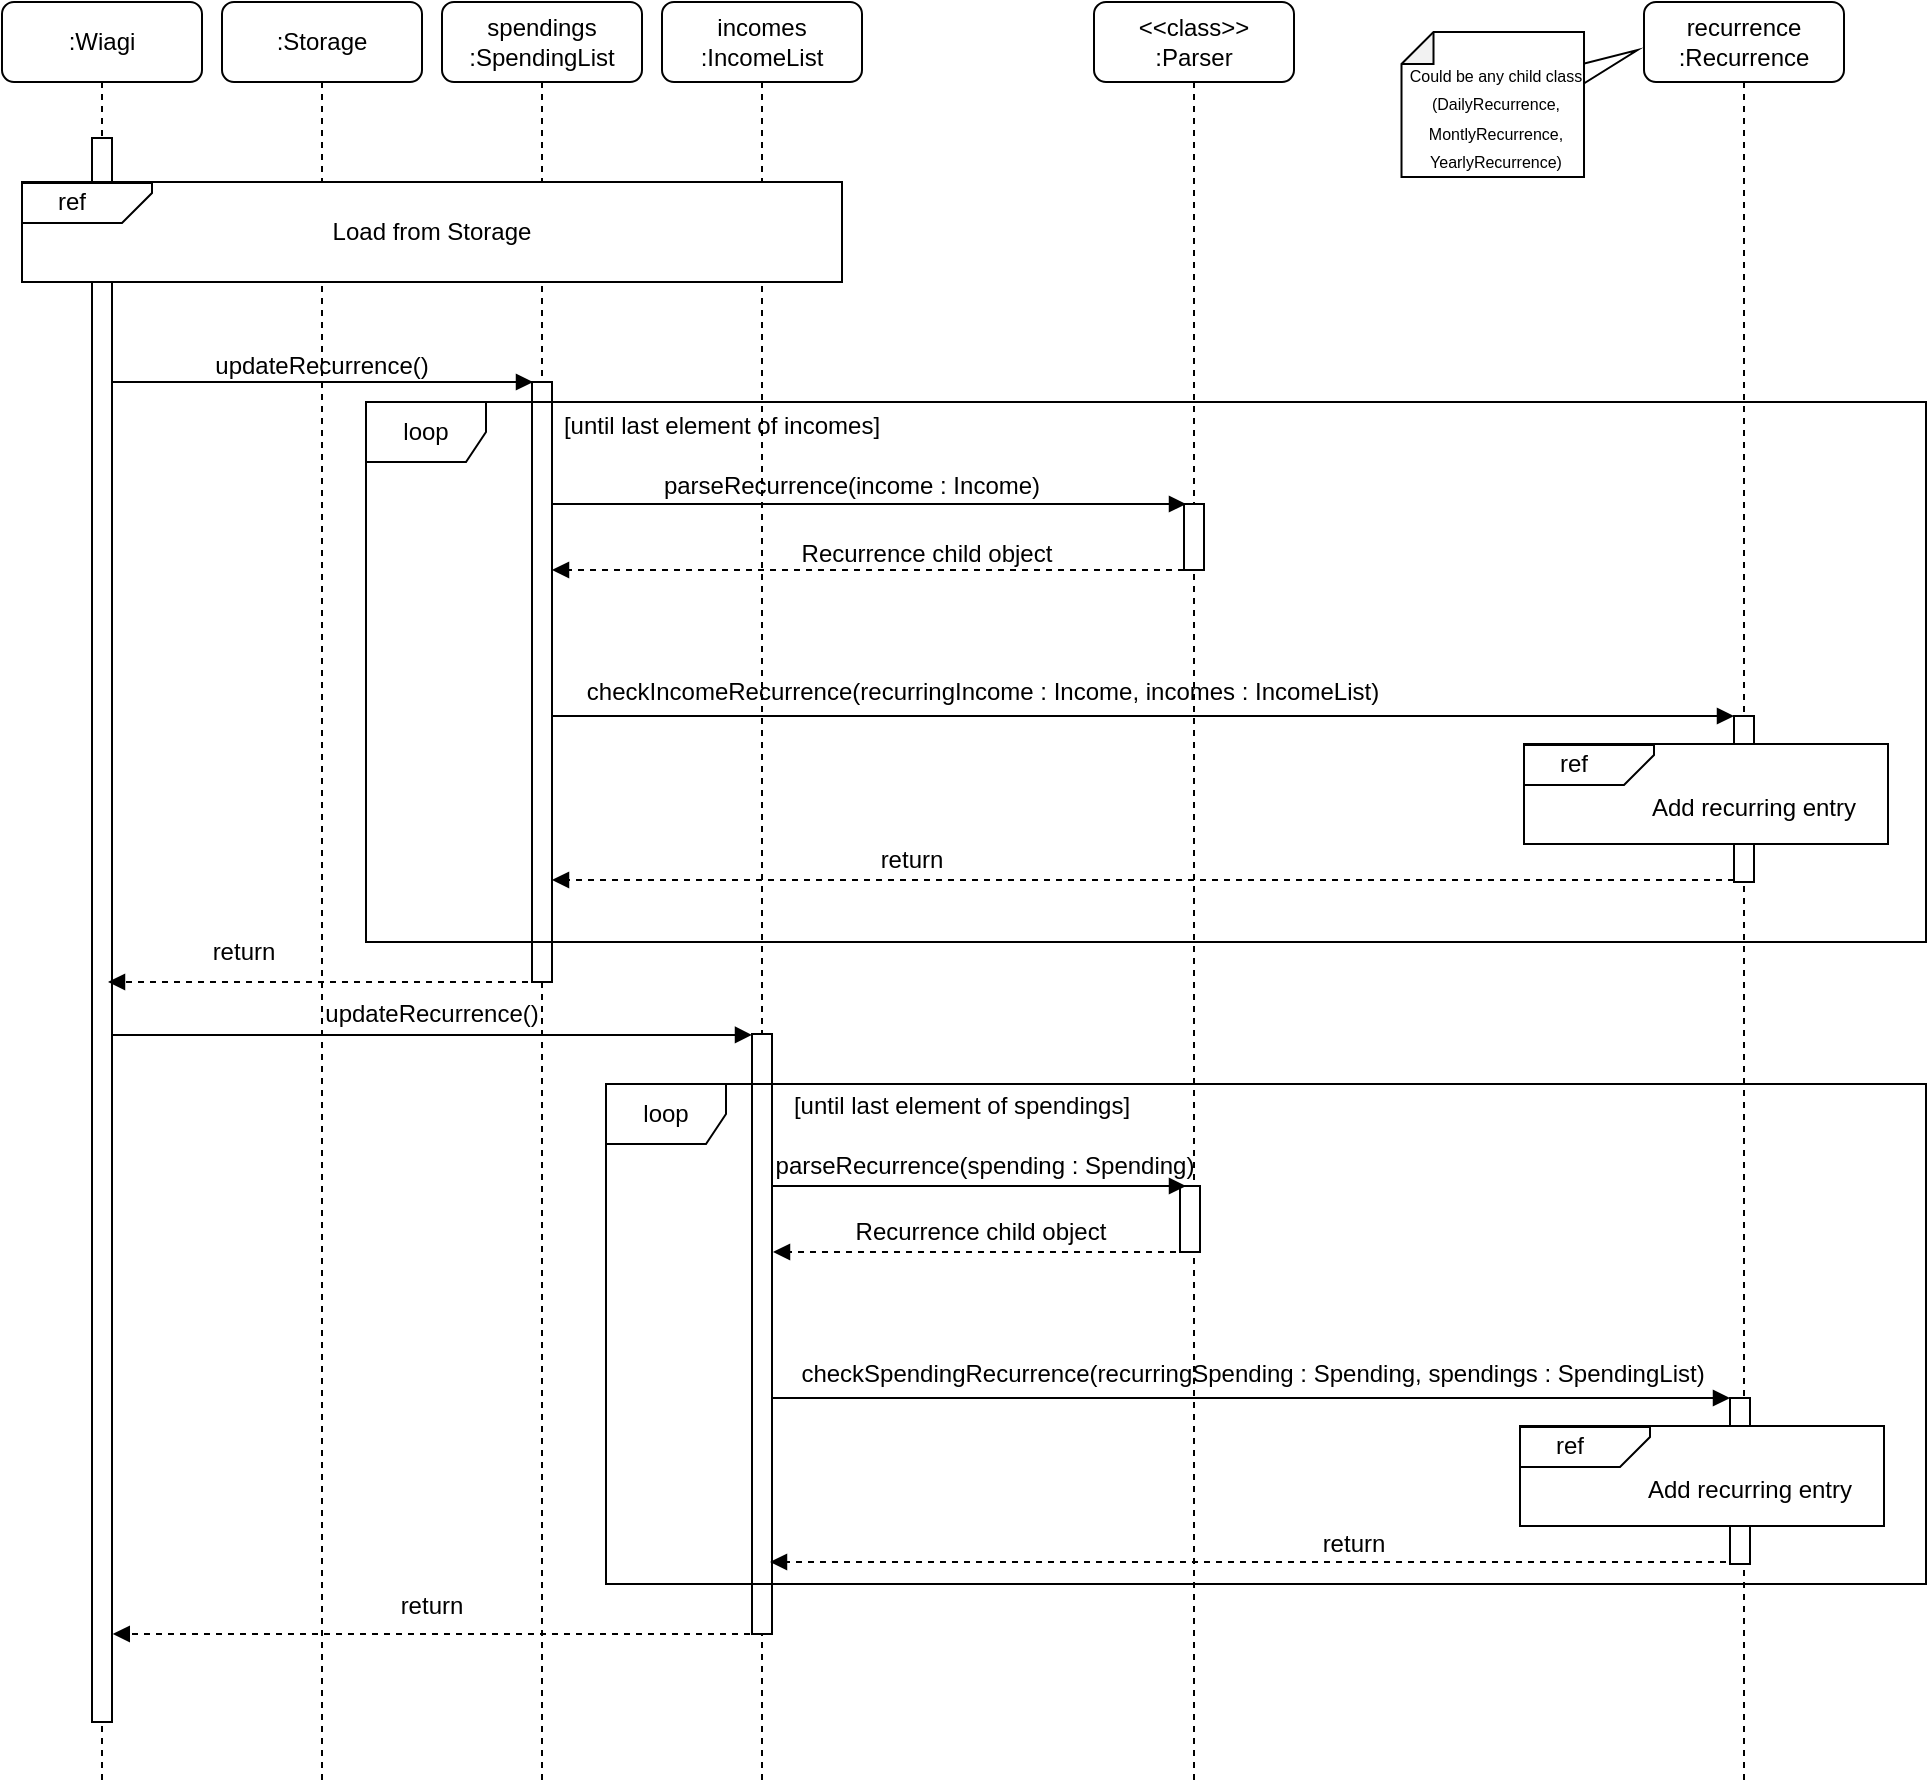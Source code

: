 <mxGraphModel dx="852" dy="412" grid="1" gridSize="10" guides="1" tooltips="1" connect="1" arrows="1" fold="1" page="1" pageScale="1" pageWidth="850" pageHeight="1100" math="0" shadow="0">
  <root>
    <mxCell id="0" />
    <mxCell id="1" parent="0" />
    <mxCell id="OrjKXsVGAu7espUL8Ltw-1" value="incomes :IncomeList" style="shape=umlLifeline;rounded=1;perimeter=lifelinePerimeter;whiteSpace=wrap;html=1;container=0;dropTarget=0;collapsible=0;recursiveResize=0;outlineConnect=0;portConstraint=eastwest;newEdgeStyle={&quot;edgeStyle&quot;:&quot;elbowEdgeStyle&quot;,&quot;elbow&quot;:&quot;vertical&quot;,&quot;curved&quot;:0,&quot;rounded&quot;:0};" parent="1" vertex="1">
      <mxGeometry x="338" y="40" width="100" height="890" as="geometry" />
    </mxCell>
    <mxCell id="OrjKXsVGAu7espUL8Ltw-112" value="" style="html=1;points=[];perimeter=orthogonalPerimeter;outlineConnect=0;targetShapes=umlLifeline;portConstraint=eastwest;newEdgeStyle={&quot;edgeStyle&quot;:&quot;elbowEdgeStyle&quot;,&quot;elbow&quot;:&quot;vertical&quot;,&quot;curved&quot;:0,&quot;rounded&quot;:0};" parent="1" vertex="1">
      <mxGeometry x="383" y="556" width="10" height="300" as="geometry" />
    </mxCell>
    <mxCell id="aM9ryv3xv72pqoxQDRHE-1" value=":Storage" style="shape=umlLifeline;rounded=1;perimeter=lifelinePerimeter;whiteSpace=wrap;html=1;container=0;dropTarget=0;collapsible=0;recursiveResize=0;outlineConnect=0;portConstraint=eastwest;newEdgeStyle={&quot;edgeStyle&quot;:&quot;elbowEdgeStyle&quot;,&quot;elbow&quot;:&quot;vertical&quot;,&quot;curved&quot;:0,&quot;rounded&quot;:0};" parent="1" vertex="1">
      <mxGeometry x="118" y="40" width="100" height="890" as="geometry" />
    </mxCell>
    <mxCell id="aM9ryv3xv72pqoxQDRHE-5" value="spendings :SpendingList" style="shape=umlLifeline;rounded=1;perimeter=lifelinePerimeter;whiteSpace=wrap;html=1;container=0;dropTarget=0;collapsible=0;recursiveResize=0;outlineConnect=0;portConstraint=eastwest;newEdgeStyle={&quot;edgeStyle&quot;:&quot;elbowEdgeStyle&quot;,&quot;elbow&quot;:&quot;vertical&quot;,&quot;curved&quot;:0,&quot;rounded&quot;:0};" parent="1" vertex="1">
      <mxGeometry x="228" y="40" width="100" height="890" as="geometry" />
    </mxCell>
    <mxCell id="OrjKXsVGAu7espUL8Ltw-9" value=":Wiagi" style="shape=umlLifeline;rounded=1;perimeter=lifelinePerimeter;whiteSpace=wrap;html=1;container=0;dropTarget=0;collapsible=0;recursiveResize=0;outlineConnect=0;portConstraint=eastwest;newEdgeStyle={&quot;edgeStyle&quot;:&quot;elbowEdgeStyle&quot;,&quot;elbow&quot;:&quot;vertical&quot;,&quot;curved&quot;:0,&quot;rounded&quot;:0};" parent="1" vertex="1">
      <mxGeometry x="8" y="40" width="100" height="890" as="geometry" />
    </mxCell>
    <mxCell id="aM9ryv3xv72pqoxQDRHE-2" value="" style="html=1;points=[];perimeter=orthogonalPerimeter;outlineConnect=0;targetShapes=umlLifeline;portConstraint=eastwest;newEdgeStyle={&quot;edgeStyle&quot;:&quot;elbowEdgeStyle&quot;,&quot;elbow&quot;:&quot;vertical&quot;,&quot;curved&quot;:0,&quot;rounded&quot;:0};" parent="OrjKXsVGAu7espUL8Ltw-9" vertex="1">
      <mxGeometry x="45" y="68" width="10" height="792" as="geometry" />
    </mxCell>
    <mxCell id="OrjKXsVGAu7espUL8Ltw-2" value="Load from Storage" style="rounded=0;whiteSpace=wrap;html=1;" parent="1" vertex="1">
      <mxGeometry x="18" y="130" width="410" height="50" as="geometry" />
    </mxCell>
    <mxCell id="OrjKXsVGAu7espUL8Ltw-3" value="" style="shape=card;whiteSpace=wrap;html=1;rotation=90;size=15;flipV=0;flipH=1;" parent="1" vertex="1">
      <mxGeometry x="40.5" y="108" width="20" height="65" as="geometry" />
    </mxCell>
    <mxCell id="OrjKXsVGAu7espUL8Ltw-6" value="ref" style="text;html=1;align=center;verticalAlign=middle;whiteSpace=wrap;rounded=0;" parent="1" vertex="1">
      <mxGeometry x="25" y="130" width="36" height="20" as="geometry" />
    </mxCell>
    <mxCell id="OrjKXsVGAu7espUL8Ltw-11" value="" style="endArrow=block;html=1;rounded=0;endFill=1;" parent="1" source="aM9ryv3xv72pqoxQDRHE-2" edge="1">
      <mxGeometry width="50" height="50" relative="1" as="geometry">
        <mxPoint x="68" y="230" as="sourcePoint" />
        <mxPoint x="273.5" y="230" as="targetPoint" />
      </mxGeometry>
    </mxCell>
    <mxCell id="OrjKXsVGAu7espUL8Ltw-12" value="" style="html=1;points=[];perimeter=orthogonalPerimeter;outlineConnect=0;targetShapes=umlLifeline;portConstraint=eastwest;newEdgeStyle={&quot;edgeStyle&quot;:&quot;elbowEdgeStyle&quot;,&quot;elbow&quot;:&quot;vertical&quot;,&quot;curved&quot;:0,&quot;rounded&quot;:0};" parent="1" vertex="1">
      <mxGeometry x="273" y="230" width="10" height="300" as="geometry" />
    </mxCell>
    <mxCell id="OrjKXsVGAu7espUL8Ltw-13" value="updateRecurrence()" style="text;html=1;align=center;verticalAlign=middle;whiteSpace=wrap;rounded=0;" parent="1" vertex="1">
      <mxGeometry x="138" y="207" width="60" height="30" as="geometry" />
    </mxCell>
    <mxCell id="OrjKXsVGAu7espUL8Ltw-14" value="&amp;lt;&amp;lt;class&amp;gt;&amp;gt;&lt;br&gt;:Parser" style="shape=umlLifeline;rounded=1;perimeter=lifelinePerimeter;whiteSpace=wrap;html=1;container=0;dropTarget=0;collapsible=0;recursiveResize=0;outlineConnect=0;portConstraint=eastwest;newEdgeStyle={&quot;edgeStyle&quot;:&quot;elbowEdgeStyle&quot;,&quot;elbow&quot;:&quot;vertical&quot;,&quot;curved&quot;:0,&quot;rounded&quot;:0};" parent="1" vertex="1">
      <mxGeometry x="554" y="40" width="100" height="890" as="geometry" />
    </mxCell>
    <mxCell id="OrjKXsVGAu7espUL8Ltw-23" value="recurrence :Recurrence&lt;span style=&quot;color: rgba(0, 0, 0, 0); font-family: monospace; font-size: 0px; text-align: start; text-wrap-mode: nowrap;&quot;&gt;%3CmxGraphModel%3E%3Croot%3E%3CmxCell%20id%3D%220%22%2F%3E%3CmxCell%20id%3D%221%22%20parent%3D%220%22%2F%3E%3CmxCell%20id%3D%222%22%20value%3D%22%26amp%3Blt%3B%26amp%3Blt%3Bclass%26amp%3Bgt%3B%26amp%3Bgt%3B%26lt%3Bbr%26gt%3B%3AParser%22%20style%3D%22shape%3DumlLifeline%3Bperimeter%3DlifelinePerimeter%3BwhiteSpace%3Dwrap%3Bhtml%3D1%3Bcontainer%3D0%3BdropTarget%3D0%3Bcollapsible%3D0%3BrecursiveResize%3D0%3BoutlineConnect%3D0%3BportConstraint%3Deastwest%3BnewEdgeStyle%3D%7B%26quot%3BedgeStyle%26quot%3B%3A%26quot%3BelbowEdgeStyle%26quot%3B%2C%26quot%3Belbow%26quot%3B%3A%26quot%3Bvertical%26quot%3B%2C%26quot%3Bcurved%26quot%3B%3A0%2C%26quot%3Brounded%26quot%3B%3A0%7D%3B%22%20vertex%3D%221%22%20parent%3D%221%22%3E%3CmxGeometry%20x%3D%22509%22%20y%3D%2240%22%20width%3D%22100%22%20height%3D%22390%22%20as%3D%22geometry%22%2F%3E%3C%2FmxCell%3E%3CmxCell%20id%3D%223%22%20value%3D%22%22%20style%3D%22html%3D1%3Bpoints%3D%5B%5D%3Bperimeter%3DorthogonalPerimeter%3BoutlineConnect%3D0%3BtargetShapes%3DumlLifeline%3BportConstraint%3Deastwest%3BnewEdgeStyle%3D%7B%26quot%3BedgeStyle%26quot%3B%3A%26quot%3BelbowEdgeStyle%26quot%3B%2C%26quot%3Belbow%26quot%3B%3A%26quot%3Bvertical%26quot%3B%2C%26quot%3Bcurved%26quot%3B%3A0%2C%26quot%3Brounded%26quot%3B%3A0%7D%3B%22%20vertex%3D%221%22%20parent%3D%222%22%3E%3CmxGeometry%20x%3D%2245%22%20y%3D%22202%22%20width%3D%2210%22%20height%3D%2233%22%20as%3D%22geometry%22%2F%3E%3C%2FmxCell%3E%3C%2Froot%3E%3C%2FmxGraphModel%3E&lt;/span&gt;" style="shape=umlLifeline;rounded=1;perimeter=lifelinePerimeter;whiteSpace=wrap;html=1;container=0;dropTarget=0;collapsible=0;recursiveResize=0;outlineConnect=0;portConstraint=eastwest;newEdgeStyle={&quot;edgeStyle&quot;:&quot;elbowEdgeStyle&quot;,&quot;elbow&quot;:&quot;vertical&quot;,&quot;curved&quot;:0,&quot;rounded&quot;:0};" parent="1" vertex="1">
      <mxGeometry x="829" y="40" width="100" height="890" as="geometry" />
    </mxCell>
    <mxCell id="OrjKXsVGAu7espUL8Ltw-49" value="" style="shape=callout;whiteSpace=wrap;html=1;perimeter=calloutPerimeter;base=10;size=27;position=0.62;rotation=-90;position2=0.9;" parent="1" vertex="1">
      <mxGeometry x="743.69" y="36" width="60" height="104.12" as="geometry" />
    </mxCell>
    <mxCell id="OrjKXsVGAu7espUL8Ltw-50" value="" style="shape=note;whiteSpace=wrap;html=1;backgroundOutline=1;darkOpacity=0.05;rotation=-90;size=16;" parent="1" vertex="1">
      <mxGeometry x="717.13" y="45.63" width="72.5" height="91.25" as="geometry" />
    </mxCell>
    <mxCell id="OrjKXsVGAu7espUL8Ltw-51" value="&lt;font style=&quot;font-size: 8px;&quot;&gt;Could be any child class (DailyRecurrence, MontlyRecurrence, YearlyRecurrence)&lt;/font&gt;" style="text;html=1;align=center;verticalAlign=middle;whiteSpace=wrap;rounded=0;" parent="1" vertex="1">
      <mxGeometry x="702.38" y="82" width="105.62" height="30" as="geometry" />
    </mxCell>
    <mxCell id="OrjKXsVGAu7espUL8Ltw-76" value="" style="html=1;points=[];perimeter=orthogonalPerimeter;outlineConnect=0;targetShapes=umlLifeline;portConstraint=eastwest;newEdgeStyle={&quot;edgeStyle&quot;:&quot;elbowEdgeStyle&quot;,&quot;elbow&quot;:&quot;vertical&quot;,&quot;curved&quot;:0,&quot;rounded&quot;:0};" parent="1" vertex="1">
      <mxGeometry x="599" y="291" width="10" height="33" as="geometry" />
    </mxCell>
    <mxCell id="OrjKXsVGAu7espUL8Ltw-77" value="" style="endArrow=block;html=1;rounded=0;endFill=1;" parent="1" edge="1">
      <mxGeometry width="50" height="50" relative="1" as="geometry">
        <mxPoint x="283" y="291" as="sourcePoint" />
        <mxPoint x="600" y="291" as="targetPoint" />
      </mxGeometry>
    </mxCell>
    <mxCell id="OrjKXsVGAu7espUL8Ltw-78" value="parseRecurrence(income : Income&lt;span style=&quot;background-color: initial;&quot;&gt;)&lt;/span&gt;" style="text;html=1;align=center;verticalAlign=middle;whiteSpace=wrap;rounded=0;" parent="1" vertex="1">
      <mxGeometry x="328" y="267" width="210" height="30" as="geometry" />
    </mxCell>
    <mxCell id="OrjKXsVGAu7espUL8Ltw-79" value="" style="endArrow=block;dashed=1;html=1;rounded=0;endFill=1;" parent="1" source="OrjKXsVGAu7espUL8Ltw-76" edge="1">
      <mxGeometry width="50" height="50" relative="1" as="geometry">
        <mxPoint x="493" y="324" as="sourcePoint" />
        <mxPoint x="283" y="324" as="targetPoint" />
      </mxGeometry>
    </mxCell>
    <mxCell id="OrjKXsVGAu7espUL8Ltw-80" value="Recurrence child object" style="text;html=1;align=center;verticalAlign=middle;whiteSpace=wrap;rounded=0;" parent="1" vertex="1">
      <mxGeometry x="373" y="301" width="195" height="30" as="geometry" />
    </mxCell>
    <mxCell id="OrjKXsVGAu7espUL8Ltw-81" value="" style="html=1;points=[];perimeter=orthogonalPerimeter;outlineConnect=0;targetShapes=umlLifeline;portConstraint=eastwest;newEdgeStyle={&quot;edgeStyle&quot;:&quot;elbowEdgeStyle&quot;,&quot;elbow&quot;:&quot;vertical&quot;,&quot;curved&quot;:0,&quot;rounded&quot;:0};" parent="1" vertex="1">
      <mxGeometry x="874" y="397" width="10" height="83" as="geometry" />
    </mxCell>
    <mxCell id="OrjKXsVGAu7espUL8Ltw-82" value="" style="endArrow=block;html=1;rounded=0;endFill=1;" parent="1" target="OrjKXsVGAu7espUL8Ltw-81" edge="1">
      <mxGeometry width="50" height="50" relative="1" as="geometry">
        <mxPoint x="283" y="397" as="sourcePoint" />
        <mxPoint x="720" y="397" as="targetPoint" />
      </mxGeometry>
    </mxCell>
    <mxCell id="OrjKXsVGAu7espUL8Ltw-84" value="checkIncomeRecurrence(recurringIncome : Income, incomes : IncomeList)" style="text;html=1;align=center;verticalAlign=middle;whiteSpace=wrap;rounded=0;" parent="1" vertex="1">
      <mxGeometry x="281.5" y="370" width="433" height="30" as="geometry" />
    </mxCell>
    <mxCell id="OrjKXsVGAu7espUL8Ltw-85" value="loop" style="shape=umlFrame;whiteSpace=wrap;html=1;pointerEvents=0;" parent="1" vertex="1">
      <mxGeometry x="190" y="240" width="780" height="270" as="geometry" />
    </mxCell>
    <mxCell id="OrjKXsVGAu7espUL8Ltw-86" value="[until last element of incomes]" style="text;html=1;align=center;verticalAlign=middle;whiteSpace=wrap;rounded=0;" parent="1" vertex="1">
      <mxGeometry x="263" y="237" width="210" height="30" as="geometry" />
    </mxCell>
    <mxCell id="OrjKXsVGAu7espUL8Ltw-87" value="" style="rounded=0;whiteSpace=wrap;html=1;" parent="1" vertex="1">
      <mxGeometry x="769" y="411" width="182" height="50" as="geometry" />
    </mxCell>
    <mxCell id="OrjKXsVGAu7espUL8Ltw-88" value="" style="shape=card;whiteSpace=wrap;html=1;rotation=90;size=15;flipV=0;flipH=1;" parent="1" vertex="1">
      <mxGeometry x="791.5" y="389" width="20" height="65" as="geometry" />
    </mxCell>
    <mxCell id="OrjKXsVGAu7espUL8Ltw-89" value="ref" style="text;html=1;align=center;verticalAlign=middle;whiteSpace=wrap;rounded=0;" parent="1" vertex="1">
      <mxGeometry x="776" y="411" width="36" height="20" as="geometry" />
    </mxCell>
    <mxCell id="OrjKXsVGAu7espUL8Ltw-90" value="Add recurring entry" style="text;html=1;align=center;verticalAlign=middle;whiteSpace=wrap;rounded=0;" parent="1" vertex="1">
      <mxGeometry x="829" y="430" width="110" height="26" as="geometry" />
    </mxCell>
    <mxCell id="OrjKXsVGAu7espUL8Ltw-91" value="" style="endArrow=block;dashed=1;html=1;rounded=0;endFill=1;" parent="1" source="OrjKXsVGAu7espUL8Ltw-81" edge="1">
      <mxGeometry width="50" height="50" relative="1" as="geometry">
        <mxPoint x="870" y="479" as="sourcePoint" />
        <mxPoint x="283" y="479" as="targetPoint" />
      </mxGeometry>
    </mxCell>
    <mxCell id="OrjKXsVGAu7espUL8Ltw-92" value="return" style="text;html=1;align=center;verticalAlign=middle;whiteSpace=wrap;rounded=0;" parent="1" vertex="1">
      <mxGeometry x="433" y="453" width="60" height="31" as="geometry" />
    </mxCell>
    <mxCell id="OrjKXsVGAu7espUL8Ltw-93" value="" style="html=1;points=[];perimeter=orthogonalPerimeter;outlineConnect=0;targetShapes=umlLifeline;portConstraint=eastwest;newEdgeStyle={&quot;edgeStyle&quot;:&quot;elbowEdgeStyle&quot;,&quot;elbow&quot;:&quot;vertical&quot;,&quot;curved&quot;:0,&quot;rounded&quot;:0};" parent="1" vertex="1">
      <mxGeometry x="597" y="632" width="10" height="33" as="geometry" />
    </mxCell>
    <mxCell id="OrjKXsVGAu7espUL8Ltw-94" value="" style="endArrow=block;html=1;rounded=0;endFill=1;" parent="1" edge="1">
      <mxGeometry width="50" height="50" relative="1" as="geometry">
        <mxPoint x="393" y="632" as="sourcePoint" />
        <mxPoint x="600" y="632" as="targetPoint" />
      </mxGeometry>
    </mxCell>
    <mxCell id="OrjKXsVGAu7espUL8Ltw-95" value="parseRecurrence(spending : Spending&lt;span style=&quot;background-color: initial;&quot;&gt;)&lt;/span&gt;" style="text;html=1;align=center;verticalAlign=middle;whiteSpace=wrap;rounded=0;" parent="1" vertex="1">
      <mxGeometry x="389" y="607" width="221" height="30" as="geometry" />
    </mxCell>
    <mxCell id="OrjKXsVGAu7espUL8Ltw-96" value="" style="endArrow=block;dashed=1;html=1;rounded=0;endFill=1;" parent="1" edge="1">
      <mxGeometry width="50" height="50" relative="1" as="geometry">
        <mxPoint x="607.0" y="665" as="sourcePoint" />
        <mxPoint x="393.5" y="665" as="targetPoint" />
      </mxGeometry>
    </mxCell>
    <mxCell id="OrjKXsVGAu7espUL8Ltw-97" value="Recurrence child object" style="text;html=1;align=center;verticalAlign=middle;whiteSpace=wrap;rounded=0;" parent="1" vertex="1">
      <mxGeometry x="400" y="640" width="195" height="30" as="geometry" />
    </mxCell>
    <mxCell id="OrjKXsVGAu7espUL8Ltw-98" value="" style="html=1;points=[];perimeter=orthogonalPerimeter;outlineConnect=0;targetShapes=umlLifeline;portConstraint=eastwest;newEdgeStyle={&quot;edgeStyle&quot;:&quot;elbowEdgeStyle&quot;,&quot;elbow&quot;:&quot;vertical&quot;,&quot;curved&quot;:0,&quot;rounded&quot;:0};" parent="1" vertex="1">
      <mxGeometry x="872" y="738" width="10" height="83" as="geometry" />
    </mxCell>
    <mxCell id="OrjKXsVGAu7espUL8Ltw-99" value="" style="endArrow=block;html=1;rounded=0;endFill=1;" parent="1" source="OrjKXsVGAu7espUL8Ltw-112" target="OrjKXsVGAu7espUL8Ltw-98" edge="1">
      <mxGeometry width="50" height="50" relative="1" as="geometry">
        <mxPoint x="281" y="738" as="sourcePoint" />
        <mxPoint x="718" y="738" as="targetPoint" />
      </mxGeometry>
    </mxCell>
    <mxCell id="OrjKXsVGAu7espUL8Ltw-101" value="checkSpendingRecurrence(recurringSpending : Spending, spendings : SpendingList)" style="text;html=1;align=center;verticalAlign=middle;whiteSpace=wrap;rounded=0;" parent="1" vertex="1">
      <mxGeometry x="392.5" y="711" width="481" height="30" as="geometry" />
    </mxCell>
    <mxCell id="OrjKXsVGAu7espUL8Ltw-102" value="loop" style="shape=umlFrame;whiteSpace=wrap;html=1;pointerEvents=0;" parent="1" vertex="1">
      <mxGeometry x="310" y="581" width="660" height="250" as="geometry" />
    </mxCell>
    <mxCell id="OrjKXsVGAu7espUL8Ltw-103" value="[until last element of spendings]" style="text;html=1;align=center;verticalAlign=middle;whiteSpace=wrap;rounded=0;" parent="1" vertex="1">
      <mxGeometry x="383" y="577" width="210" height="30" as="geometry" />
    </mxCell>
    <mxCell id="OrjKXsVGAu7espUL8Ltw-104" value="" style="rounded=0;whiteSpace=wrap;html=1;" parent="1" vertex="1">
      <mxGeometry x="767" y="752" width="182" height="50" as="geometry" />
    </mxCell>
    <mxCell id="OrjKXsVGAu7espUL8Ltw-105" value="" style="shape=card;whiteSpace=wrap;html=1;rotation=90;size=15;flipV=0;flipH=1;" parent="1" vertex="1">
      <mxGeometry x="789.5" y="730" width="20" height="65" as="geometry" />
    </mxCell>
    <mxCell id="OrjKXsVGAu7espUL8Ltw-106" value="ref" style="text;html=1;align=center;verticalAlign=middle;whiteSpace=wrap;rounded=0;" parent="1" vertex="1">
      <mxGeometry x="774" y="752" width="36" height="20" as="geometry" />
    </mxCell>
    <mxCell id="OrjKXsVGAu7espUL8Ltw-107" value="Add recurring entry" style="text;html=1;align=center;verticalAlign=middle;whiteSpace=wrap;rounded=0;" parent="1" vertex="1">
      <mxGeometry x="827" y="771" width="110" height="26" as="geometry" />
    </mxCell>
    <mxCell id="OrjKXsVGAu7espUL8Ltw-108" value="" style="endArrow=block;dashed=1;html=1;rounded=0;endFill=1;" parent="1" edge="1">
      <mxGeometry width="50" height="50" relative="1" as="geometry">
        <mxPoint x="870" y="820" as="sourcePoint" />
        <mxPoint x="392" y="820" as="targetPoint" />
      </mxGeometry>
    </mxCell>
    <mxCell id="OrjKXsVGAu7espUL8Ltw-109" value="return" style="text;html=1;align=center;verticalAlign=middle;whiteSpace=wrap;rounded=0;" parent="1" vertex="1">
      <mxGeometry x="654" y="795" width="60" height="31" as="geometry" />
    </mxCell>
    <mxCell id="OrjKXsVGAu7espUL8Ltw-110" value="" style="endArrow=block;dashed=1;html=1;rounded=0;endFill=1;" parent="1" edge="1">
      <mxGeometry width="50" height="50" relative="1" as="geometry">
        <mxPoint x="271" y="530" as="sourcePoint" />
        <mxPoint x="61" y="530" as="targetPoint" />
      </mxGeometry>
    </mxCell>
    <mxCell id="OrjKXsVGAu7espUL8Ltw-111" value="return" style="text;html=1;align=center;verticalAlign=middle;whiteSpace=wrap;rounded=0;" parent="1" vertex="1">
      <mxGeometry x="99" y="499" width="60" height="31" as="geometry" />
    </mxCell>
    <mxCell id="OrjKXsVGAu7espUL8Ltw-113" value="" style="endArrow=block;html=1;rounded=0;endFill=1;" parent="1" source="aM9ryv3xv72pqoxQDRHE-2" edge="1">
      <mxGeometry width="50" height="50" relative="1" as="geometry">
        <mxPoint x="61" y="556.47" as="sourcePoint" />
        <mxPoint x="383" y="556.47" as="targetPoint" />
      </mxGeometry>
    </mxCell>
    <mxCell id="OrjKXsVGAu7espUL8Ltw-114" value="updateRecurrence()" style="text;html=1;align=center;verticalAlign=middle;whiteSpace=wrap;rounded=0;" parent="1" vertex="1">
      <mxGeometry x="193" y="531" width="60" height="30" as="geometry" />
    </mxCell>
    <mxCell id="OrjKXsVGAu7espUL8Ltw-115" value="" style="endArrow=block;dashed=1;html=1;rounded=0;endFill=1;" parent="1" edge="1">
      <mxGeometry width="50" height="50" relative="1" as="geometry">
        <mxPoint x="388" y="856" as="sourcePoint" />
        <mxPoint x="63.389" y="856.0" as="targetPoint" />
      </mxGeometry>
    </mxCell>
    <mxCell id="OrjKXsVGAu7espUL8Ltw-116" value="return" style="text;html=1;align=center;verticalAlign=middle;whiteSpace=wrap;rounded=0;" parent="1" vertex="1">
      <mxGeometry x="193" y="826" width="60" height="31" as="geometry" />
    </mxCell>
  </root>
</mxGraphModel>
